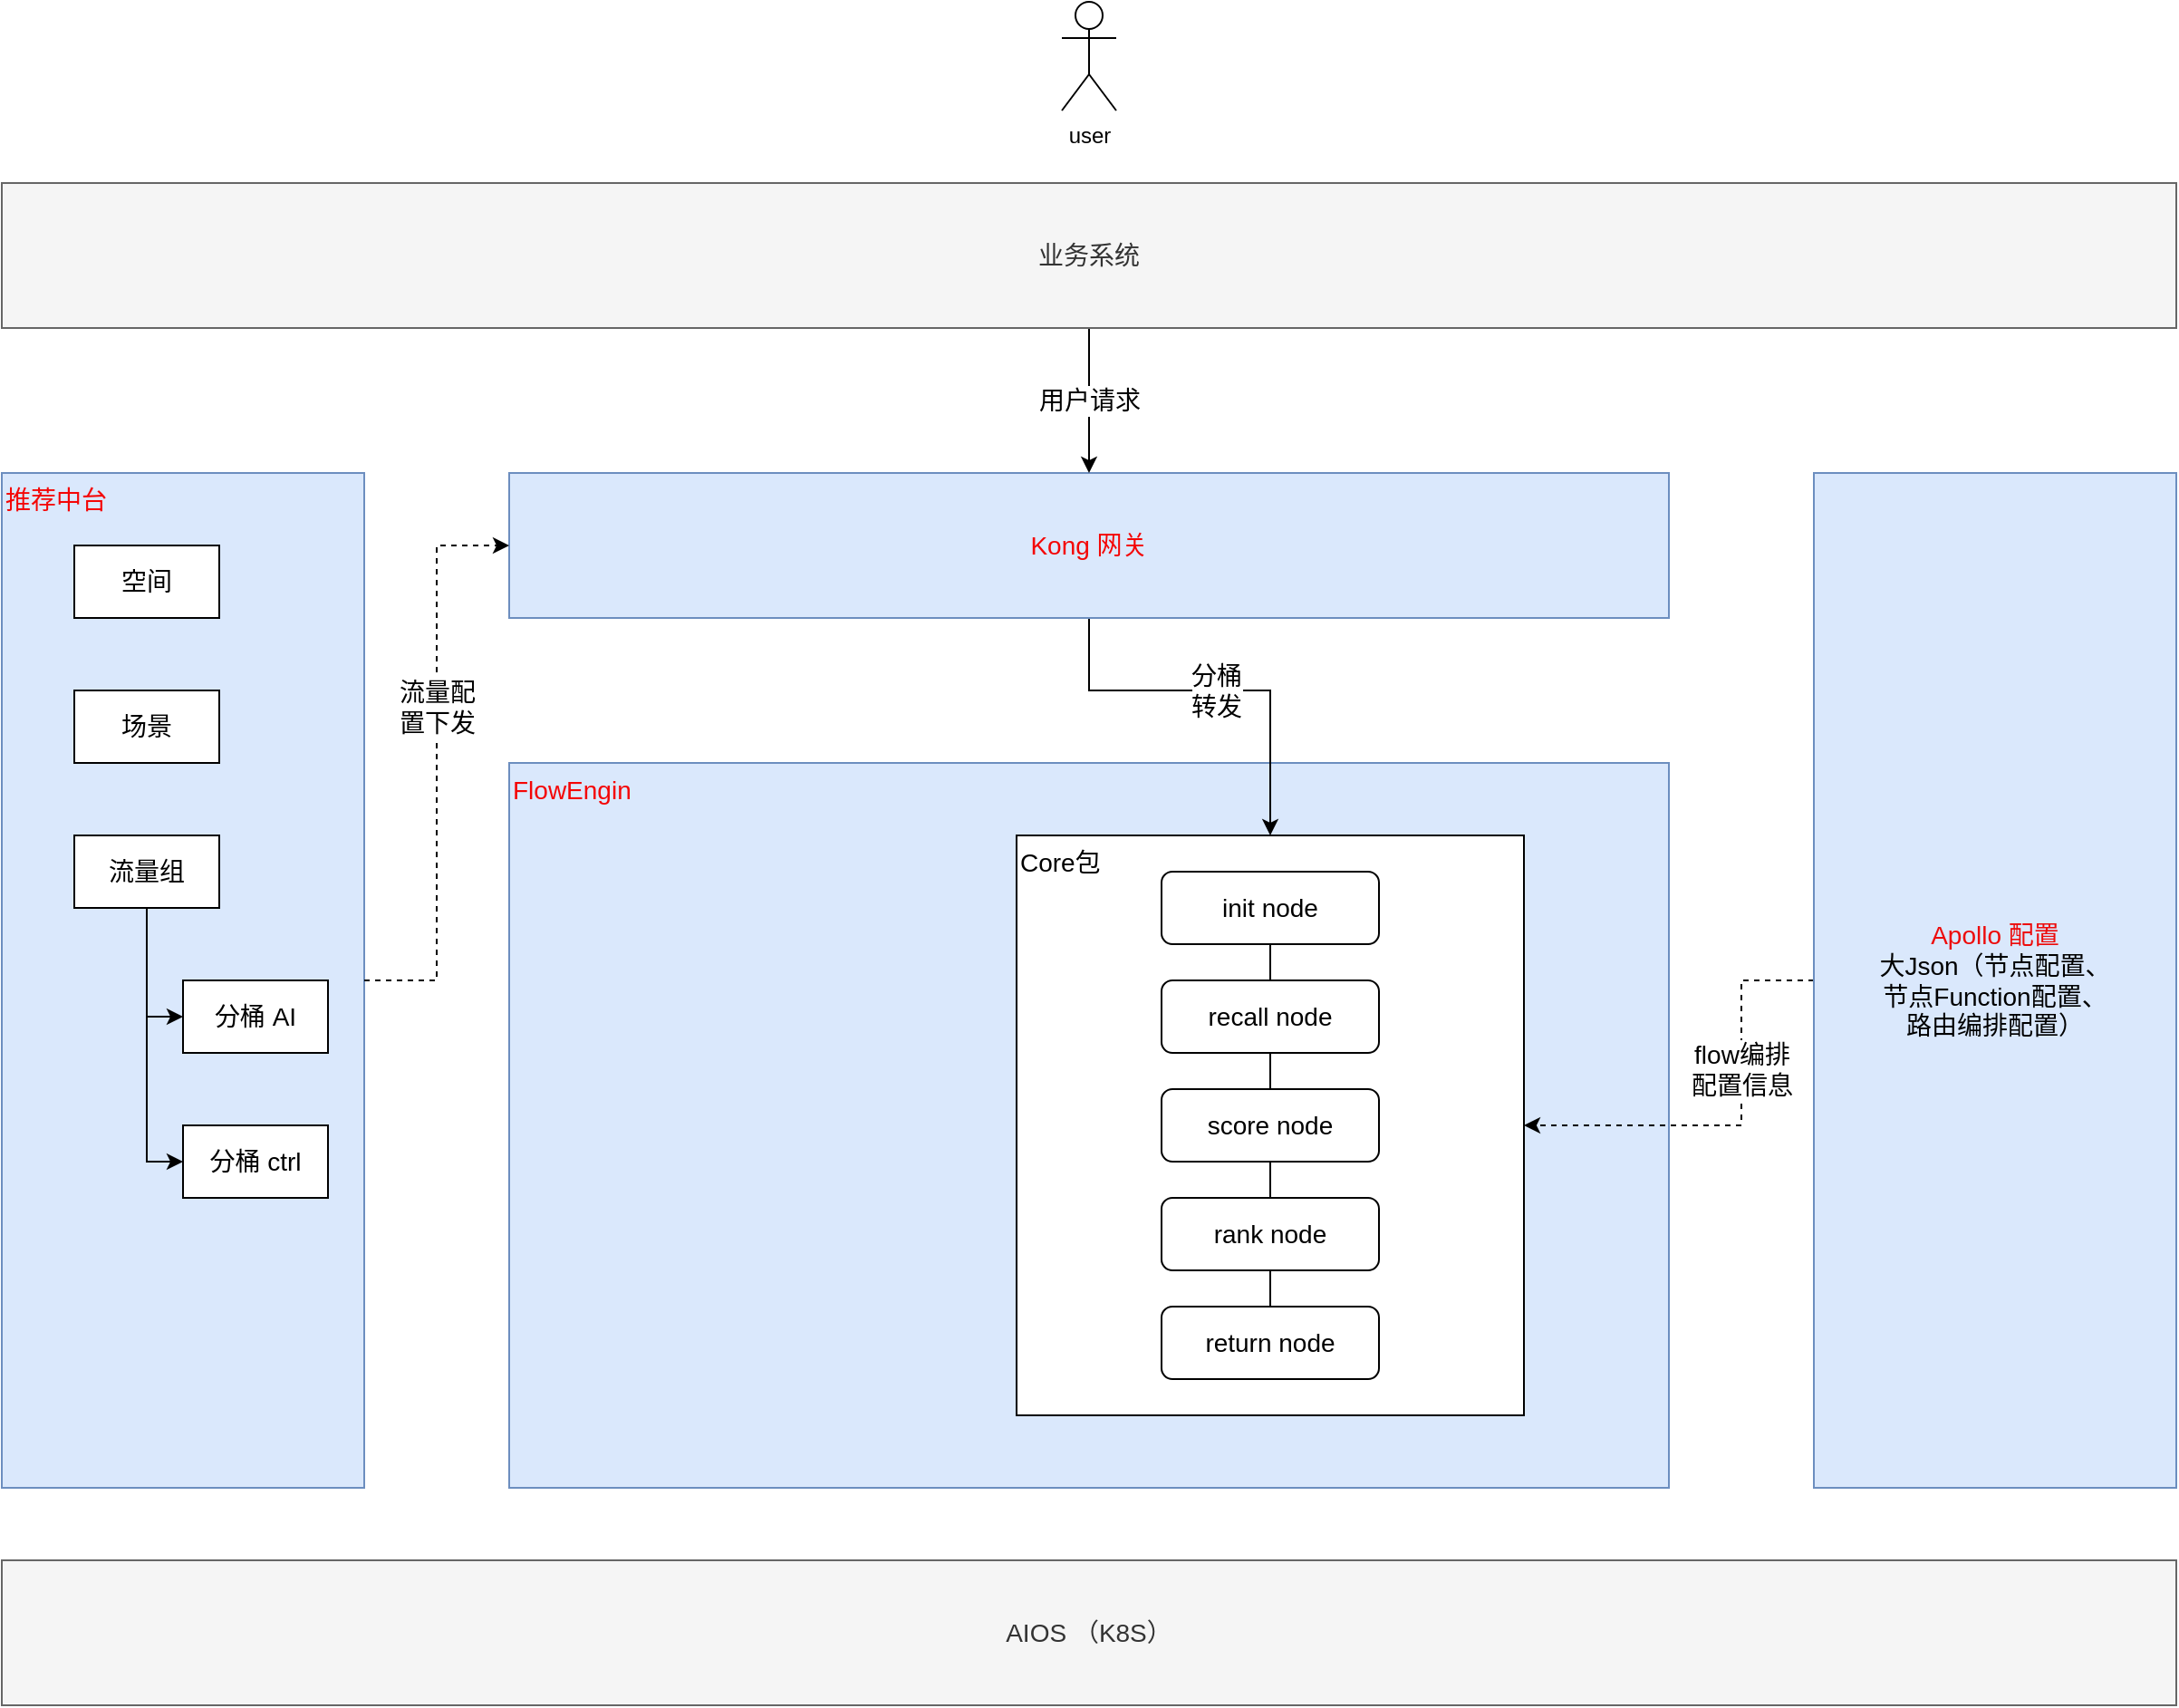 <mxfile version="21.8.2" type="github" pages="2">
  <diagram id="C5RBs43oDa-KdzZeNtuy" name="推荐Core架构图">
    <mxGraphModel dx="3218" dy="1083" grid="1" gridSize="10" guides="1" tooltips="1" connect="1" arrows="1" fold="1" page="1" pageScale="1" pageWidth="827" pageHeight="1169" math="0" shadow="0">
      <root>
        <mxCell id="WIyWlLk6GJQsqaUBKTNV-0" />
        <mxCell id="WIyWlLk6GJQsqaUBKTNV-1" parent="WIyWlLk6GJQsqaUBKTNV-0" />
        <mxCell id="MLTlrfkZv9gM5Oj_lHoS-20" value="FlowEngin" style="rounded=0;whiteSpace=wrap;html=1;fillStyle=auto;align=left;verticalAlign=top;fillColor=#dae8fc;strokeColor=#6c8ebf;fontSize=14;labelBackgroundColor=none;fontColor=#f40606;" parent="WIyWlLk6GJQsqaUBKTNV-1" vertex="1">
          <mxGeometry x="40" y="440" width="640" height="400" as="geometry" />
        </mxCell>
        <mxCell id="MLTlrfkZv9gM5Oj_lHoS-21" value="分桶&lt;br&gt;转发" style="edgeStyle=orthogonalEdgeStyle;rounded=0;orthogonalLoop=1;jettySize=auto;html=1;exitX=0.5;exitY=1;exitDx=0;exitDy=0;fontSize=14;" parent="WIyWlLk6GJQsqaUBKTNV-1" source="MLTlrfkZv9gM5Oj_lHoS-0" target="MLTlrfkZv9gM5Oj_lHoS-3" edge="1">
          <mxGeometry relative="1" as="geometry">
            <Array as="points">
              <mxPoint x="360" y="400" />
              <mxPoint x="460" y="400" />
            </Array>
          </mxGeometry>
        </mxCell>
        <mxCell id="MLTlrfkZv9gM5Oj_lHoS-0" value="Kong 网关" style="rounded=0;whiteSpace=wrap;html=1;fillStyle=auto;fillColor=#dae8fc;strokeColor=#6c8ebf;fontSize=14;labelBackgroundColor=none;fontColor=#f40606;" parent="WIyWlLk6GJQsqaUBKTNV-1" vertex="1">
          <mxGeometry x="40" y="280" width="640" height="80" as="geometry" />
        </mxCell>
        <mxCell id="MLTlrfkZv9gM5Oj_lHoS-3" value="Core包" style="rounded=0;whiteSpace=wrap;html=1;align=left;verticalAlign=top;fontSize=14;" parent="WIyWlLk6GJQsqaUBKTNV-1" vertex="1">
          <mxGeometry x="320" y="480" width="280" height="320" as="geometry" />
        </mxCell>
        <mxCell id="MLTlrfkZv9gM5Oj_lHoS-22" style="edgeStyle=orthogonalEdgeStyle;rounded=0;orthogonalLoop=1;jettySize=auto;html=1;exitX=0.5;exitY=1;exitDx=0;exitDy=0;entryX=0.5;entryY=0;entryDx=0;entryDy=0;endArrow=none;endFill=0;fontSize=14;" parent="WIyWlLk6GJQsqaUBKTNV-1" source="MLTlrfkZv9gM5Oj_lHoS-6" target="MLTlrfkZv9gM5Oj_lHoS-7" edge="1">
          <mxGeometry relative="1" as="geometry" />
        </mxCell>
        <mxCell id="MLTlrfkZv9gM5Oj_lHoS-6" value="init node" style="rounded=1;whiteSpace=wrap;html=1;fontSize=14;" parent="WIyWlLk6GJQsqaUBKTNV-1" vertex="1">
          <mxGeometry x="400" y="500" width="120" height="40" as="geometry" />
        </mxCell>
        <mxCell id="MLTlrfkZv9gM5Oj_lHoS-23" style="edgeStyle=orthogonalEdgeStyle;rounded=0;orthogonalLoop=1;jettySize=auto;html=1;exitX=0.5;exitY=1;exitDx=0;exitDy=0;endArrow=none;endFill=0;fontSize=14;" parent="WIyWlLk6GJQsqaUBKTNV-1" source="MLTlrfkZv9gM5Oj_lHoS-7" target="MLTlrfkZv9gM5Oj_lHoS-8" edge="1">
          <mxGeometry relative="1" as="geometry" />
        </mxCell>
        <mxCell id="MLTlrfkZv9gM5Oj_lHoS-7" value="recall node" style="rounded=1;whiteSpace=wrap;html=1;fontSize=14;" parent="WIyWlLk6GJQsqaUBKTNV-1" vertex="1">
          <mxGeometry x="400" y="560" width="120" height="40" as="geometry" />
        </mxCell>
        <mxCell id="MLTlrfkZv9gM5Oj_lHoS-24" style="edgeStyle=orthogonalEdgeStyle;rounded=0;orthogonalLoop=1;jettySize=auto;html=1;exitX=0.5;exitY=1;exitDx=0;exitDy=0;entryX=0.5;entryY=0;entryDx=0;entryDy=0;endArrow=none;endFill=0;fontSize=14;" parent="WIyWlLk6GJQsqaUBKTNV-1" source="MLTlrfkZv9gM5Oj_lHoS-8" target="MLTlrfkZv9gM5Oj_lHoS-9" edge="1">
          <mxGeometry relative="1" as="geometry" />
        </mxCell>
        <mxCell id="MLTlrfkZv9gM5Oj_lHoS-8" value="score node" style="rounded=1;whiteSpace=wrap;html=1;fontSize=14;" parent="WIyWlLk6GJQsqaUBKTNV-1" vertex="1">
          <mxGeometry x="400" y="620" width="120" height="40" as="geometry" />
        </mxCell>
        <mxCell id="MLTlrfkZv9gM5Oj_lHoS-25" style="edgeStyle=orthogonalEdgeStyle;rounded=0;orthogonalLoop=1;jettySize=auto;html=1;exitX=0.5;exitY=1;exitDx=0;exitDy=0;entryX=0.5;entryY=0;entryDx=0;entryDy=0;endArrow=none;endFill=0;fontSize=14;" parent="WIyWlLk6GJQsqaUBKTNV-1" source="MLTlrfkZv9gM5Oj_lHoS-9" target="MLTlrfkZv9gM5Oj_lHoS-10" edge="1">
          <mxGeometry relative="1" as="geometry" />
        </mxCell>
        <mxCell id="MLTlrfkZv9gM5Oj_lHoS-9" value="rank node" style="rounded=1;whiteSpace=wrap;html=1;fontSize=14;" parent="WIyWlLk6GJQsqaUBKTNV-1" vertex="1">
          <mxGeometry x="400" y="680" width="120" height="40" as="geometry" />
        </mxCell>
        <mxCell id="MLTlrfkZv9gM5Oj_lHoS-10" value="return node" style="rounded=1;whiteSpace=wrap;html=1;fontSize=14;" parent="WIyWlLk6GJQsqaUBKTNV-1" vertex="1">
          <mxGeometry x="400" y="740" width="120" height="40" as="geometry" />
        </mxCell>
        <mxCell id="MLTlrfkZv9gM5Oj_lHoS-11" value="推荐中台" style="rounded=0;whiteSpace=wrap;html=1;align=left;verticalAlign=top;fillStyle=auto;fillColor=#dae8fc;strokeColor=#6c8ebf;fontSize=14;labelBackgroundColor=none;fontColor=#f40606;" parent="WIyWlLk6GJQsqaUBKTNV-1" vertex="1">
          <mxGeometry x="-240" y="280" width="200" height="560" as="geometry" />
        </mxCell>
        <mxCell id="MLTlrfkZv9gM5Oj_lHoS-12" value="空间" style="rounded=0;whiteSpace=wrap;html=1;fontSize=14;" parent="WIyWlLk6GJQsqaUBKTNV-1" vertex="1">
          <mxGeometry x="-200" y="320" width="80" height="40" as="geometry" />
        </mxCell>
        <mxCell id="MLTlrfkZv9gM5Oj_lHoS-13" value="场景" style="rounded=0;whiteSpace=wrap;html=1;fontSize=14;" parent="WIyWlLk6GJQsqaUBKTNV-1" vertex="1">
          <mxGeometry x="-200" y="400" width="80" height="40" as="geometry" />
        </mxCell>
        <mxCell id="MLTlrfkZv9gM5Oj_lHoS-17" value="" style="edgeStyle=orthogonalEdgeStyle;rounded=0;orthogonalLoop=1;jettySize=auto;html=1;fontSize=14;" parent="WIyWlLk6GJQsqaUBKTNV-1" source="MLTlrfkZv9gM5Oj_lHoS-14" target="MLTlrfkZv9gM5Oj_lHoS-16" edge="1">
          <mxGeometry relative="1" as="geometry">
            <Array as="points">
              <mxPoint x="-160" y="660" />
            </Array>
          </mxGeometry>
        </mxCell>
        <mxCell id="MLTlrfkZv9gM5Oj_lHoS-18" style="edgeStyle=orthogonalEdgeStyle;rounded=0;orthogonalLoop=1;jettySize=auto;html=1;exitX=0.5;exitY=1;exitDx=0;exitDy=0;entryX=0;entryY=0.5;entryDx=0;entryDy=0;fontSize=14;" parent="WIyWlLk6GJQsqaUBKTNV-1" source="MLTlrfkZv9gM5Oj_lHoS-14" target="MLTlrfkZv9gM5Oj_lHoS-15" edge="1">
          <mxGeometry relative="1" as="geometry" />
        </mxCell>
        <mxCell id="MLTlrfkZv9gM5Oj_lHoS-19" value="流量配&lt;br&gt;置下发" style="edgeStyle=orthogonalEdgeStyle;rounded=0;orthogonalLoop=1;jettySize=auto;html=1;exitX=1;exitY=0.5;exitDx=0;exitDy=0;fontSize=14;dashed=1;" parent="WIyWlLk6GJQsqaUBKTNV-1" source="MLTlrfkZv9gM5Oj_lHoS-11" target="MLTlrfkZv9gM5Oj_lHoS-0" edge="1">
          <mxGeometry x="0.187" relative="1" as="geometry">
            <mxPoint y="-1" as="offset" />
          </mxGeometry>
        </mxCell>
        <mxCell id="MLTlrfkZv9gM5Oj_lHoS-14" value="流量组" style="rounded=0;whiteSpace=wrap;html=1;fontSize=14;" parent="WIyWlLk6GJQsqaUBKTNV-1" vertex="1">
          <mxGeometry x="-200" y="480" width="80" height="40" as="geometry" />
        </mxCell>
        <mxCell id="MLTlrfkZv9gM5Oj_lHoS-15" value="分桶 AI" style="rounded=0;whiteSpace=wrap;html=1;fontSize=14;" parent="WIyWlLk6GJQsqaUBKTNV-1" vertex="1">
          <mxGeometry x="-140" y="560" width="80" height="40" as="geometry" />
        </mxCell>
        <mxCell id="MLTlrfkZv9gM5Oj_lHoS-16" value="分桶 ctrl" style="rounded=0;whiteSpace=wrap;html=1;fontSize=14;" parent="WIyWlLk6GJQsqaUBKTNV-1" vertex="1">
          <mxGeometry x="-140" y="640" width="80" height="40" as="geometry" />
        </mxCell>
        <mxCell id="MLTlrfkZv9gM5Oj_lHoS-27" value="flow编排&lt;br&gt;配置信息" style="edgeStyle=orthogonalEdgeStyle;rounded=0;orthogonalLoop=1;jettySize=auto;html=1;entryX=1;entryY=0.5;entryDx=0;entryDy=0;dashed=1;fontSize=14;" parent="WIyWlLk6GJQsqaUBKTNV-1" source="MLTlrfkZv9gM5Oj_lHoS-26" target="MLTlrfkZv9gM5Oj_lHoS-3" edge="1">
          <mxGeometry x="-0.249" relative="1" as="geometry">
            <Array as="points">
              <mxPoint x="720" y="560" />
              <mxPoint x="720" y="640" />
            </Array>
            <mxPoint y="-1" as="offset" />
          </mxGeometry>
        </mxCell>
        <mxCell id="MLTlrfkZv9gM5Oj_lHoS-26" value="&lt;font color=&quot;#ed0c0c&quot;&gt;Apollo 配置&lt;/font&gt;&lt;br&gt;大Json（节点配置、&lt;br style=&quot;font-size: 14px;&quot;&gt;节点Function配置、&lt;br style=&quot;font-size: 14px;&quot;&gt;路由编排配置）" style="rounded=0;whiteSpace=wrap;html=1;fillStyle=auto;fillColor=#dae8fc;strokeColor=#6c8ebf;fontSize=14;" parent="WIyWlLk6GJQsqaUBKTNV-1" vertex="1">
          <mxGeometry x="760" y="280" width="200" height="560" as="geometry" />
        </mxCell>
        <mxCell id="MLTlrfkZv9gM5Oj_lHoS-30" value="用户请求" style="edgeStyle=orthogonalEdgeStyle;rounded=0;orthogonalLoop=1;jettySize=auto;html=1;fontSize=14;" parent="WIyWlLk6GJQsqaUBKTNV-1" source="MLTlrfkZv9gM5Oj_lHoS-29" target="MLTlrfkZv9gM5Oj_lHoS-0" edge="1">
          <mxGeometry relative="1" as="geometry" />
        </mxCell>
        <mxCell id="MLTlrfkZv9gM5Oj_lHoS-29" value="业务系统" style="rounded=0;whiteSpace=wrap;html=1;fillStyle=auto;fillColor=#f5f5f5;fontColor=#333333;strokeColor=#666666;fontSize=14;" parent="WIyWlLk6GJQsqaUBKTNV-1" vertex="1">
          <mxGeometry x="-240" y="120" width="1200" height="80" as="geometry" />
        </mxCell>
        <mxCell id="MLTlrfkZv9gM5Oj_lHoS-31" value="AIOS （K8S）" style="rounded=0;whiteSpace=wrap;html=1;fillStyle=auto;fillColor=#f5f5f5;strokeColor=#666666;fontColor=#333333;fontSize=14;" parent="WIyWlLk6GJQsqaUBKTNV-1" vertex="1">
          <mxGeometry x="-240" y="880" width="1200" height="80" as="geometry" />
        </mxCell>
        <mxCell id="MLTlrfkZv9gM5Oj_lHoS-34" value="user" style="shape=umlActor;verticalLabelPosition=bottom;verticalAlign=top;html=1;outlineConnect=0;" parent="WIyWlLk6GJQsqaUBKTNV-1" vertex="1">
          <mxGeometry x="345" y="20" width="30" height="60" as="geometry" />
        </mxCell>
      </root>
    </mxGraphModel>
  </diagram>
  <diagram id="PC9kYvpRPBjFJB2nELag" name="Page-2">
    <mxGraphModel dx="200" dy="491" grid="1" gridSize="10" guides="1" tooltips="1" connect="1" arrows="1" fold="1" page="1" pageScale="1" pageWidth="850" pageHeight="1100" math="0" shadow="0">
      <root>
        <mxCell id="0" />
        <mxCell id="1" parent="0" />
        <mxCell id="gILgUfDWuaYUB37HKCbw-5" value="" style="edgeStyle=orthogonalEdgeStyle;rounded=0;orthogonalLoop=1;jettySize=auto;html=1;" edge="1" parent="1" source="gILgUfDWuaYUB37HKCbw-2" target="gILgUfDWuaYUB37HKCbw-4">
          <mxGeometry relative="1" as="geometry" />
        </mxCell>
        <mxCell id="gILgUfDWuaYUB37HKCbw-7" value="" style="edgeStyle=orthogonalEdgeStyle;rounded=0;orthogonalLoop=1;jettySize=auto;html=1;" edge="1" parent="1" source="gILgUfDWuaYUB37HKCbw-2" target="gILgUfDWuaYUB37HKCbw-6">
          <mxGeometry relative="1" as="geometry" />
        </mxCell>
        <mxCell id="gILgUfDWuaYUB37HKCbw-2" value="" style="ellipse;html=1;shape=startState;fillColor=#000000;strokeColor=#ff0000;" vertex="1" parent="1">
          <mxGeometry x="1000" y="40" width="40" height="40" as="geometry" />
        </mxCell>
        <mxCell id="gILgUfDWuaYUB37HKCbw-4" value="InitRtidb，初始化Rtidb连接&lt;br&gt;&amp;lt;InitRtidb&amp;gt;" style="rounded=1;whiteSpace=wrap;html=1;align=left;" vertex="1" parent="1">
          <mxGeometry x="1280" y="120" width="200" height="40" as="geometry" />
        </mxCell>
        <mxCell id="gILgUfDWuaYUB37HKCbw-9" value="" style="edgeStyle=orthogonalEdgeStyle;rounded=0;orthogonalLoop=1;jettySize=auto;html=1;" edge="1" parent="1" source="gILgUfDWuaYUB37HKCbw-6" target="gILgUfDWuaYUB37HKCbw-10">
          <mxGeometry relative="1" as="geometry" />
        </mxCell>
        <mxCell id="gILgUfDWuaYUB37HKCbw-6" value="ScancodeInit，初始化Context对象&lt;br&gt;&amp;lt;Init&amp;gt;" style="rounded=1;whiteSpace=wrap;html=1;align=left;" vertex="1" parent="1">
          <mxGeometry x="920" y="120" width="200" height="40" as="geometry" />
        </mxCell>
        <mxCell id="gILgUfDWuaYUB37HKCbw-8" value="InitRtidb 初始化Rtidb连接&lt;br&gt;&amp;lt;com.yumc.pipeline.core.process.rtidb.init.InitRtidb&amp;gt;" style="rounded=1;whiteSpace=wrap;html=1;align=left;" vertex="1" parent="1">
          <mxGeometry x="920" y="320" width="200" height="40" as="geometry" />
        </mxCell>
        <mxCell id="gILgUfDWuaYUB37HKCbw-10" value="是否强推&lt;br&gt;&amp;lt;IsPush&lt;span style=&quot;background-color: initial;&quot;&gt;&amp;gt;&lt;/span&gt;" style="rhombus;whiteSpace=wrap;html=1;fontColor=#000000;fillColor=#ffffc0;strokeColor=#000000;" vertex="1" parent="1">
          <mxGeometry x="960" y="200" width="120" height="80" as="geometry" />
        </mxCell>
        <mxCell id="gILgUfDWuaYUB37HKCbw-11" value="no" style="edgeStyle=orthogonalEdgeStyle;html=1;align=left;verticalAlign=bottom;endArrow=open;endSize=8;strokeColor=#000000;rounded=0;entryX=0.5;entryY=0;entryDx=0;entryDy=0;" edge="1" source="gILgUfDWuaYUB37HKCbw-10" parent="1" target="gILgUfDWuaYUB37HKCbw-13">
          <mxGeometry x="-1" relative="1" as="geometry">
            <mxPoint x="1260" y="240" as="targetPoint" />
          </mxGeometry>
        </mxCell>
        <mxCell id="gILgUfDWuaYUB37HKCbw-12" value="yes" style="edgeStyle=orthogonalEdgeStyle;html=1;align=left;verticalAlign=top;endArrow=open;endSize=8;strokeColor=#000000;rounded=0;entryX=0.5;entryY=0;entryDx=0;entryDy=0;" edge="1" source="gILgUfDWuaYUB37HKCbw-10" parent="1" target="gILgUfDWuaYUB37HKCbw-8">
          <mxGeometry x="-1" relative="1" as="geometry">
            <mxPoint x="1120" y="320" as="targetPoint" />
          </mxGeometry>
        </mxCell>
        <mxCell id="gILgUfDWuaYUB37HKCbw-13" value="InitRtidb，初始化Rtidb连接&lt;br&gt;&amp;lt;InitRtidb&amp;gt;" style="rounded=1;whiteSpace=wrap;html=1;align=left;" vertex="1" parent="1">
          <mxGeometry x="1280" y="320" width="200" height="40" as="geometry" />
        </mxCell>
      </root>
    </mxGraphModel>
  </diagram>
</mxfile>
